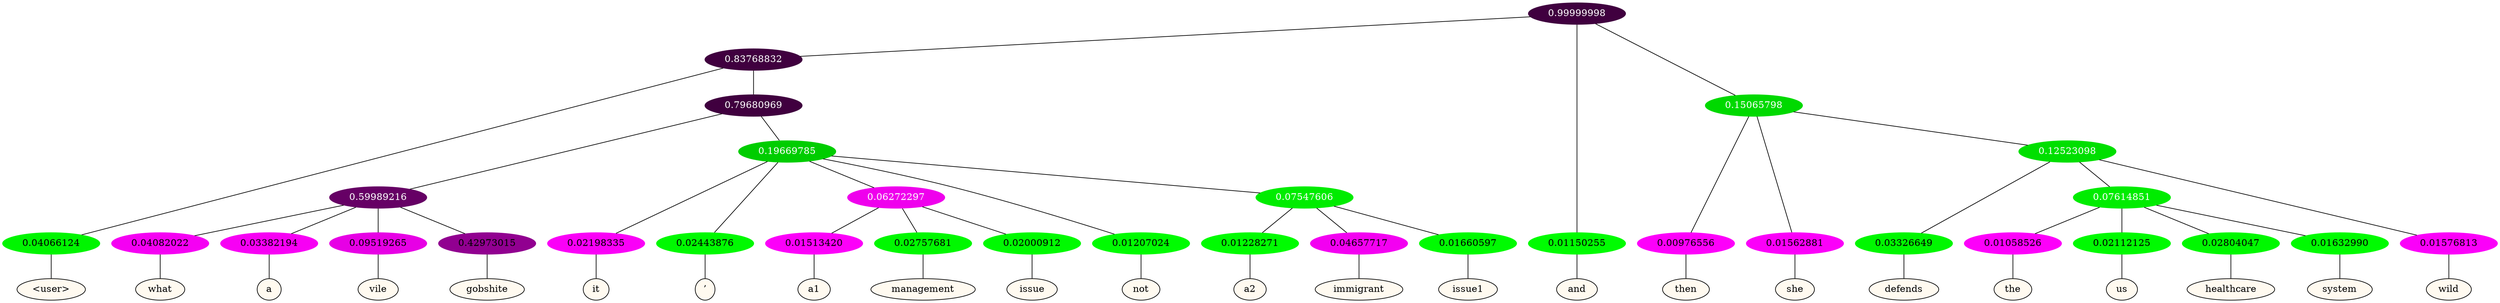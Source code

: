graph {
	node [format=png height=0.15 nodesep=0.001 ordering=out overlap=prism overlap_scaling=0.01 ranksep=0.001 ratio=0.2 style=filled width=0.15]
	{
		rank=same
		a_w_4 [label="\<user\>" color=black fillcolor=floralwhite style="filled,solid"]
		a_w_14 [label=what color=black fillcolor=floralwhite style="filled,solid"]
		a_w_15 [label=a color=black fillcolor=floralwhite style="filled,solid"]
		a_w_16 [label=vile color=black fillcolor=floralwhite style="filled,solid"]
		a_w_17 [label=gobshite color=black fillcolor=floralwhite style="filled,solid"]
		a_w_18 [label=it color=black fillcolor=floralwhite style="filled,solid"]
		a_w_19 [label="’" color=black fillcolor=floralwhite style="filled,solid"]
		a_w_27 [label=a1 color=black fillcolor=floralwhite style="filled,solid"]
		a_w_28 [label=management color=black fillcolor=floralwhite style="filled,solid"]
		a_w_29 [label=issue color=black fillcolor=floralwhite style="filled,solid"]
		a_w_21 [label=not color=black fillcolor=floralwhite style="filled,solid"]
		a_w_30 [label=a2 color=black fillcolor=floralwhite style="filled,solid"]
		a_w_31 [label=immigrant color=black fillcolor=floralwhite style="filled,solid"]
		a_w_32 [label=issue1 color=black fillcolor=floralwhite style="filled,solid"]
		a_w_2 [label=and color=black fillcolor=floralwhite style="filled,solid"]
		a_w_6 [label=then color=black fillcolor=floralwhite style="filled,solid"]
		a_w_7 [label=she color=black fillcolor=floralwhite style="filled,solid"]
		a_w_11 [label=defends color=black fillcolor=floralwhite style="filled,solid"]
		a_w_23 [label=the color=black fillcolor=floralwhite style="filled,solid"]
		a_w_24 [label=us color=black fillcolor=floralwhite style="filled,solid"]
		a_w_25 [label=healthcare color=black fillcolor=floralwhite style="filled,solid"]
		a_w_26 [label=system color=black fillcolor=floralwhite style="filled,solid"]
		a_w_13 [label=wild color=black fillcolor=floralwhite style="filled,solid"]
	}
	a_n_4 -- a_w_4
	a_n_14 -- a_w_14
	a_n_15 -- a_w_15
	a_n_16 -- a_w_16
	a_n_17 -- a_w_17
	a_n_18 -- a_w_18
	a_n_19 -- a_w_19
	a_n_27 -- a_w_27
	a_n_28 -- a_w_28
	a_n_29 -- a_w_29
	a_n_21 -- a_w_21
	a_n_30 -- a_w_30
	a_n_31 -- a_w_31
	a_n_32 -- a_w_32
	a_n_2 -- a_w_2
	a_n_6 -- a_w_6
	a_n_7 -- a_w_7
	a_n_11 -- a_w_11
	a_n_23 -- a_w_23
	a_n_24 -- a_w_24
	a_n_25 -- a_w_25
	a_n_26 -- a_w_26
	a_n_13 -- a_w_13
	{
		rank=same
		a_n_4 [label=0.04066124 color="0.334 1.000 0.959" fontcolor=black]
		a_n_14 [label=0.04082022 color="0.835 1.000 0.959" fontcolor=black]
		a_n_15 [label=0.03382194 color="0.835 1.000 0.966" fontcolor=black]
		a_n_16 [label=0.09519265 color="0.835 1.000 0.905" fontcolor=black]
		a_n_17 [label=0.42973015 color="0.835 1.000 0.570" fontcolor=black]
		a_n_18 [label=0.02198335 color="0.835 1.000 0.978" fontcolor=black]
		a_n_19 [label=0.02443876 color="0.334 1.000 0.976" fontcolor=black]
		a_n_27 [label=0.01513420 color="0.835 1.000 0.985" fontcolor=black]
		a_n_28 [label=0.02757681 color="0.334 1.000 0.972" fontcolor=black]
		a_n_29 [label=0.02000912 color="0.334 1.000 0.980" fontcolor=black]
		a_n_21 [label=0.01207024 color="0.334 1.000 0.988" fontcolor=black]
		a_n_30 [label=0.01228271 color="0.334 1.000 0.988" fontcolor=black]
		a_n_31 [label=0.04657717 color="0.835 1.000 0.953" fontcolor=black]
		a_n_32 [label=0.01660597 color="0.334 1.000 0.983" fontcolor=black]
		a_n_2 [label=0.01150255 color="0.334 1.000 0.988" fontcolor=black]
		a_n_6 [label=0.00976556 color="0.835 1.000 0.990" fontcolor=black]
		a_n_7 [label=0.01562881 color="0.835 1.000 0.984" fontcolor=black]
		a_n_11 [label=0.03326649 color="0.334 1.000 0.967" fontcolor=black]
		a_n_23 [label=0.01058526 color="0.835 1.000 0.989" fontcolor=black]
		a_n_24 [label=0.02112125 color="0.334 1.000 0.979" fontcolor=black]
		a_n_25 [label=0.02804047 color="0.334 1.000 0.972" fontcolor=black]
		a_n_26 [label=0.01632990 color="0.334 1.000 0.984" fontcolor=black]
		a_n_13 [label=0.01576813 color="0.835 1.000 0.984" fontcolor=black]
	}
	a_n_0 [label=0.99999998 color="0.835 1.000 0.250" fontcolor=grey99]
	a_n_1 [label=0.83768832 color="0.835 1.000 0.250" fontcolor=grey99]
	a_n_0 -- a_n_1
	a_n_0 -- a_n_2
	a_n_3 [label=0.15065798 color="0.334 1.000 0.849" fontcolor=grey99]
	a_n_0 -- a_n_3
	a_n_1 -- a_n_4
	a_n_5 [label=0.79680969 color="0.835 1.000 0.250" fontcolor=grey99]
	a_n_1 -- a_n_5
	a_n_3 -- a_n_6
	a_n_3 -- a_n_7
	a_n_8 [label=0.12523098 color="0.334 1.000 0.875" fontcolor=grey99]
	a_n_3 -- a_n_8
	a_n_9 [label=0.59989216 color="0.835 1.000 0.400" fontcolor=grey99]
	a_n_5 -- a_n_9
	a_n_10 [label=0.19669785 color="0.334 1.000 0.803" fontcolor=grey99]
	a_n_5 -- a_n_10
	a_n_8 -- a_n_11
	a_n_12 [label=0.07614851 color="0.334 1.000 0.924" fontcolor=grey99]
	a_n_8 -- a_n_12
	a_n_8 -- a_n_13
	a_n_9 -- a_n_14
	a_n_9 -- a_n_15
	a_n_9 -- a_n_16
	a_n_9 -- a_n_17
	a_n_10 -- a_n_18
	a_n_10 -- a_n_19
	a_n_20 [label=0.06272297 color="0.835 1.000 0.937" fontcolor=grey99]
	a_n_10 -- a_n_20
	a_n_10 -- a_n_21
	a_n_22 [label=0.07547606 color="0.334 1.000 0.925" fontcolor=grey99]
	a_n_10 -- a_n_22
	a_n_12 -- a_n_23
	a_n_12 -- a_n_24
	a_n_12 -- a_n_25
	a_n_12 -- a_n_26
	a_n_20 -- a_n_27
	a_n_20 -- a_n_28
	a_n_20 -- a_n_29
	a_n_22 -- a_n_30
	a_n_22 -- a_n_31
	a_n_22 -- a_n_32
}
